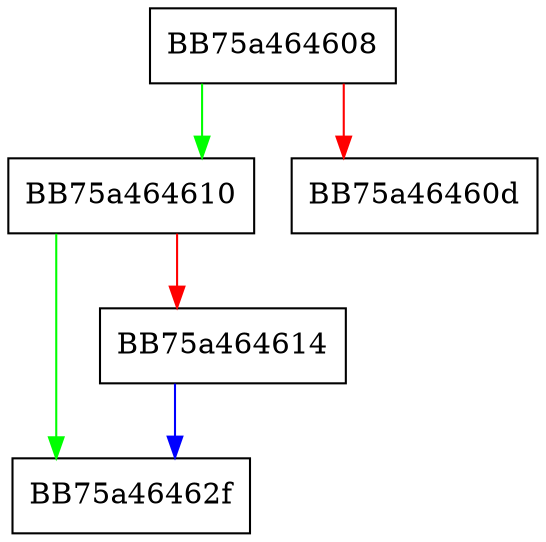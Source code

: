 digraph sqlite3BtreeSecureDelete {
  node [shape="box"];
  graph [splines=ortho];
  BB75a464608 -> BB75a464610 [color="green"];
  BB75a464608 -> BB75a46460d [color="red"];
  BB75a464610 -> BB75a46462f [color="green"];
  BB75a464610 -> BB75a464614 [color="red"];
  BB75a464614 -> BB75a46462f [color="blue"];
}